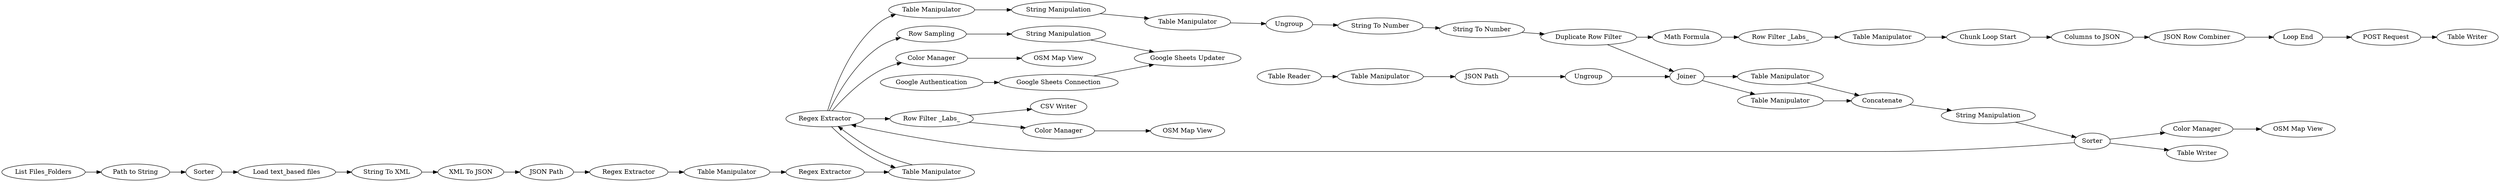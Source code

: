 digraph {
	18 -> 30
	20 -> 21
	55 -> 78
	14 -> 16
	90 -> 18
	23 -> 24
	74 -> 89
	47 -> 39
	58 -> 72
	18 -> 55
	71 -> 72
	40 -> 2
	30 -> 83
	37 -> 40
	39 -> 41
	65 -> 62
	10 -> 23
	16 -> 15
	18 -> 19
	3 -> 14
	18 -> 17
	50 -> 51
	69 -> 70
	58 -> 52
	18 -> 77
	17 -> 18
	63 -> 66
	57 -> 59
	21 -> 10
	75 -> 74
	55 -> 32
	81 -> 82
	90 -> 76
	68 -> 71
	15 -> 17
	72 -> 73
	66 -> 64
	59 -> 65
	72 -> 75
	90 -> 50
	24 -> 58
	70 -> 68
	78 -> 54
	89 -> 90
	52 -> 57
	79 -> 81
	19 -> 20
	77 -> 53
	41 -> 37
	62 -> 63
	83 -> 82
	64 -> 67
	2 -> 3
	73 -> 74
	57 [label="Row Filter _Labs_"]
	55 [label="Row Filter _Labs_"]
	79 [label="Google Authentication"]
	89 [label="String Manipulation"]
	52 [label="Math Formula"]
	18 [label="Regex Extractor"]
	21 [label="Table Manipulator"]
	58 [label="Duplicate Row Filter"]
	74 [label=Concatenate]
	32 [label="CSV Writer"]
	17 [label="Table Manipulator"]
	3 [label="JSON Path"]
	19 [label="Table Manipulator"]
	78 [label="Color Manager"]
	24 [label="String To Number"]
	64 [label="POST Request"]
	41 [label=Sorter]
	51 [label="OSM Map View"]
	15 [label="Regex Extractor"]
	54 [label="OSM Map View"]
	10 [label=Ungroup]
	59 [label="Table Manipulator"]
	75 [label="Table Manipulator"]
	16 [label="Table Manipulator"]
	50 [label="Color Manager"]
	90 [label=Sorter]
	53 [label="OSM Map View"]
	68 [label="JSON Path"]
	67 [label="Table Writer"]
	23 [label="String To Number"]
	47 [label="List Files_Folders"]
	72 [label=Joiner]
	63 [label="JSON Row Combiner"]
	77 [label="Color Manager"]
	76 [label="Table Writer"]
	14 [label="Regex Extractor"]
	83 [label="String Manipulation"]
	81 [label="Google Sheets Connection"]
	20 [label="String Manipulation"]
	62 [label="Columns to JSON"]
	66 [label="Loop End"]
	70 [label="Table Manipulator"]
	82 [label="Google Sheets Updater"]
	65 [label="Chunk Loop Start"]
	71 [label=Ungroup]
	69 [label="Table Reader"]
	40 [label="String To XML"]
	39 [label="Path to String"]
	73 [label="Table Manipulator"]
	30 [label="Row Sampling"]
	2 [label="XML To JSON"]
	37 [label="Load text_based files"]
	rankdir=LR
}
